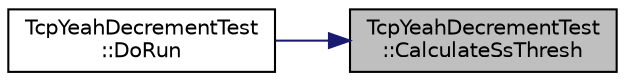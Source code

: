 digraph "TcpYeahDecrementTest::CalculateSsThresh"
{
 // LATEX_PDF_SIZE
  edge [fontname="Helvetica",fontsize="10",labelfontname="Helvetica",labelfontsize="10"];
  node [fontname="Helvetica",fontsize="10",shape=record];
  rankdir="RL";
  Node1 [label="TcpYeahDecrementTest\l::CalculateSsThresh",height=0.2,width=0.4,color="black", fillcolor="grey75", style="filled", fontcolor="black",tooltip="Calculate the Slow Start threshold."];
  Node1 -> Node2 [dir="back",color="midnightblue",fontsize="10",style="solid",fontname="Helvetica"];
  Node2 [label="TcpYeahDecrementTest\l::DoRun",height=0.2,width=0.4,color="black", fillcolor="white", style="filled",URL="$class_tcp_yeah_decrement_test.html#a699fd95f30a62b6570bce1a2d60780b3",tooltip="Implementation to actually run this TestCase."];
}
